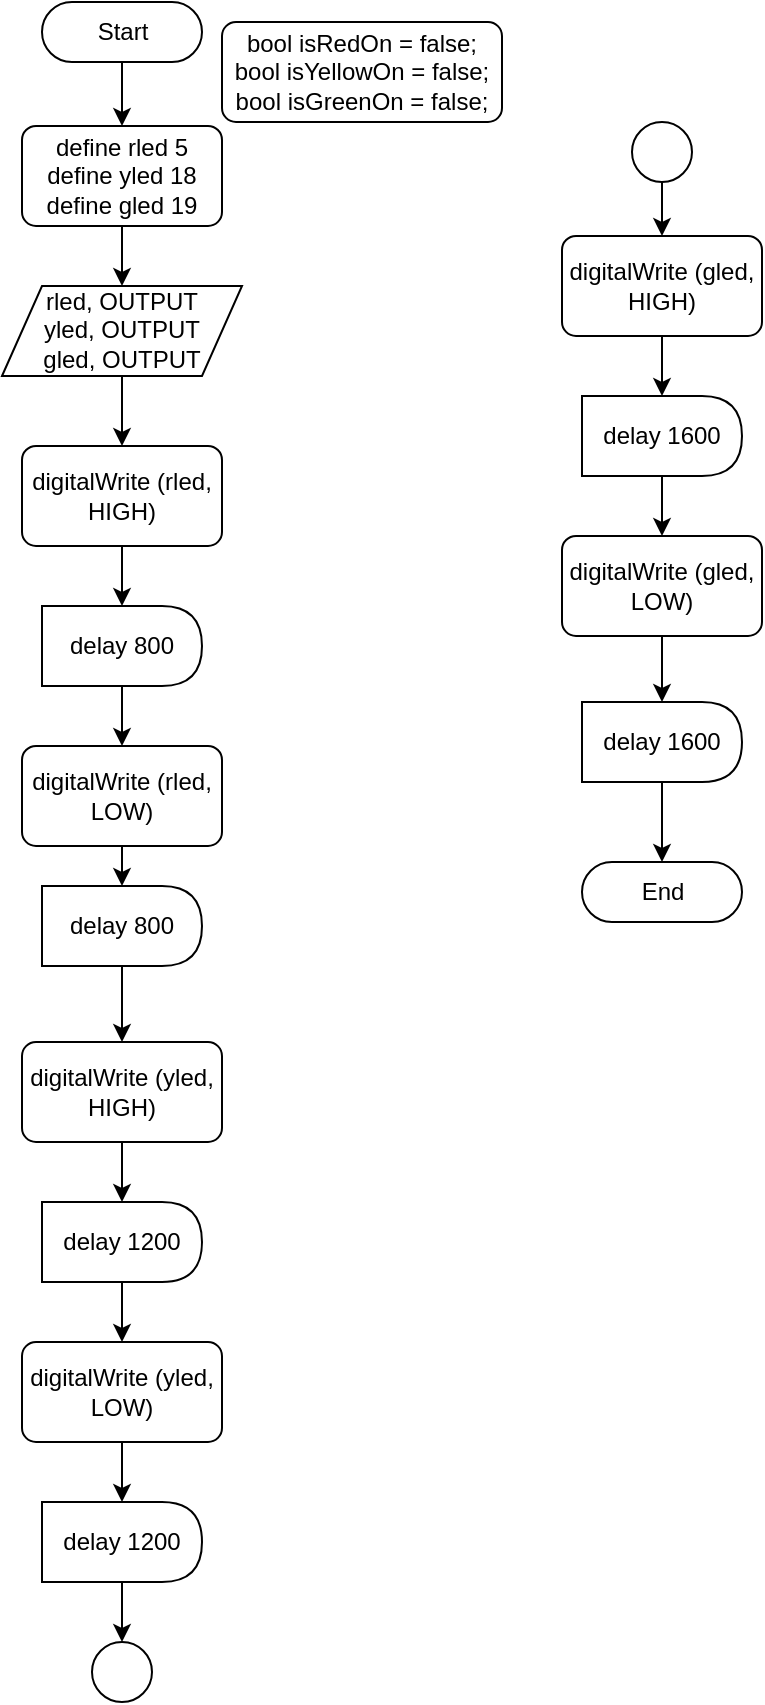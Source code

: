 <mxfile version="21.1.4" type="github">
  <diagram name="Page-1" id="N2g2hcwu7XXq2jWU6Kqr">
    <mxGraphModel dx="1194" dy="566" grid="1" gridSize="10" guides="1" tooltips="1" connect="1" arrows="1" fold="1" page="1" pageScale="1" pageWidth="850" pageHeight="1100" math="0" shadow="0">
      <root>
        <mxCell id="0" />
        <mxCell id="1" parent="0" />
        <mxCell id="8GLgPUgyX6wH-AOldtTd-1" value="Start" style="html=1;dashed=0;whitespace=wrap;shape=mxgraph.dfd.start" parent="1" vertex="1">
          <mxGeometry x="120" y="180" width="80" height="30" as="geometry" />
        </mxCell>
        <mxCell id="8GLgPUgyX6wH-AOldtTd-2" value="End" style="html=1;dashed=0;whitespace=wrap;shape=mxgraph.dfd.start" parent="1" vertex="1">
          <mxGeometry x="390" y="610" width="80" height="30" as="geometry" />
        </mxCell>
        <mxCell id="8GLgPUgyX6wH-AOldtTd-3" value="rled, OUTPUT&lt;br&gt;yled, OUTPUT&lt;br&gt;gled, OUTPUT" style="shape=parallelogram;perimeter=parallelogramPerimeter;whiteSpace=wrap;html=1;fixedSize=1;" parent="1" vertex="1">
          <mxGeometry x="100" y="321.99" width="120" height="45" as="geometry" />
        </mxCell>
        <mxCell id="8GLgPUgyX6wH-AOldtTd-4" value="define rled 5&lt;br&gt;define yled 18&lt;br&gt;define gled 19" style="rounded=1;whiteSpace=wrap;html=1;absoluteArcSize=1;arcSize=14;strokeWidth=1;" parent="1" vertex="1">
          <mxGeometry x="110" y="241.99" width="100" height="50" as="geometry" />
        </mxCell>
        <mxCell id="8GLgPUgyX6wH-AOldtTd-5" value="digitalWrite (rled, HIGH)" style="rounded=1;whiteSpace=wrap;html=1;absoluteArcSize=1;arcSize=14;strokeWidth=1;" parent="1" vertex="1">
          <mxGeometry x="110" y="401.99" width="100" height="50" as="geometry" />
        </mxCell>
        <mxCell id="8GLgPUgyX6wH-AOldtTd-6" value="delay 800" style="shape=delay;whiteSpace=wrap;html=1;strokeWidth=1;" parent="1" vertex="1">
          <mxGeometry x="120" y="481.99" width="80" height="40" as="geometry" />
        </mxCell>
        <mxCell id="8GLgPUgyX6wH-AOldtTd-7" value="digitalWrite (rled, LOW)" style="rounded=1;whiteSpace=wrap;html=1;absoluteArcSize=1;arcSize=14;strokeWidth=1;" parent="1" vertex="1">
          <mxGeometry x="110" y="551.99" width="100" height="50" as="geometry" />
        </mxCell>
        <mxCell id="8GLgPUgyX6wH-AOldtTd-8" value="delay 800" style="shape=delay;whiteSpace=wrap;html=1;strokeWidth=1;" parent="1" vertex="1">
          <mxGeometry x="120" y="621.99" width="80" height="40" as="geometry" />
        </mxCell>
        <mxCell id="8GLgPUgyX6wH-AOldtTd-9" value="" style="endArrow=classic;html=1;rounded=0;entryX=0.5;entryY=0;entryDx=0;entryDy=0;exitX=0.5;exitY=0.5;exitDx=0;exitDy=15;exitPerimeter=0;" parent="1" source="8GLgPUgyX6wH-AOldtTd-1" target="8GLgPUgyX6wH-AOldtTd-4" edge="1">
          <mxGeometry width="50" height="50" relative="1" as="geometry">
            <mxPoint x="160" y="170" as="sourcePoint" />
            <mxPoint x="450" y="361.99" as="targetPoint" />
          </mxGeometry>
        </mxCell>
        <mxCell id="8GLgPUgyX6wH-AOldtTd-10" value="" style="endArrow=classic;html=1;rounded=0;exitX=0.5;exitY=1;exitDx=0;exitDy=0;entryX=0.5;entryY=0;entryDx=0;entryDy=0;" parent="1" source="8GLgPUgyX6wH-AOldtTd-4" target="8GLgPUgyX6wH-AOldtTd-3" edge="1">
          <mxGeometry width="50" height="50" relative="1" as="geometry">
            <mxPoint x="170" y="221.99" as="sourcePoint" />
            <mxPoint x="170" y="251.99" as="targetPoint" />
          </mxGeometry>
        </mxCell>
        <mxCell id="8GLgPUgyX6wH-AOldtTd-11" value="" style="endArrow=classic;html=1;rounded=0;exitX=0.5;exitY=1;exitDx=0;exitDy=0;entryX=0.5;entryY=0;entryDx=0;entryDy=0;" parent="1" source="8GLgPUgyX6wH-AOldtTd-3" target="8GLgPUgyX6wH-AOldtTd-5" edge="1">
          <mxGeometry width="50" height="50" relative="1" as="geometry">
            <mxPoint x="180" y="231.99" as="sourcePoint" />
            <mxPoint x="180" y="261.99" as="targetPoint" />
          </mxGeometry>
        </mxCell>
        <mxCell id="8GLgPUgyX6wH-AOldtTd-12" value="" style="endArrow=classic;html=1;rounded=0;exitX=0.5;exitY=1;exitDx=0;exitDy=0;entryX=0.5;entryY=0;entryDx=0;entryDy=0;" parent="1" source="8GLgPUgyX6wH-AOldtTd-5" target="8GLgPUgyX6wH-AOldtTd-6" edge="1">
          <mxGeometry width="50" height="50" relative="1" as="geometry">
            <mxPoint x="190" y="241.99" as="sourcePoint" />
            <mxPoint x="190" y="271.99" as="targetPoint" />
          </mxGeometry>
        </mxCell>
        <mxCell id="8GLgPUgyX6wH-AOldtTd-13" value="" style="endArrow=classic;html=1;rounded=0;exitX=0.5;exitY=1;exitDx=0;exitDy=0;entryX=0.5;entryY=0;entryDx=0;entryDy=0;" parent="1" source="8GLgPUgyX6wH-AOldtTd-6" target="8GLgPUgyX6wH-AOldtTd-7" edge="1">
          <mxGeometry width="50" height="50" relative="1" as="geometry">
            <mxPoint x="200" y="251.99" as="sourcePoint" />
            <mxPoint x="200" y="281.99" as="targetPoint" />
          </mxGeometry>
        </mxCell>
        <mxCell id="8GLgPUgyX6wH-AOldtTd-14" value="" style="endArrow=classic;html=1;rounded=0;exitX=0.5;exitY=1;exitDx=0;exitDy=0;entryX=0.5;entryY=0;entryDx=0;entryDy=0;" parent="1" source="8GLgPUgyX6wH-AOldtTd-7" target="8GLgPUgyX6wH-AOldtTd-8" edge="1">
          <mxGeometry width="50" height="50" relative="1" as="geometry">
            <mxPoint x="210" y="261.99" as="sourcePoint" />
            <mxPoint x="210" y="291.99" as="targetPoint" />
          </mxGeometry>
        </mxCell>
        <mxCell id="8GLgPUgyX6wH-AOldtTd-15" value="" style="endArrow=classic;html=1;rounded=0;exitX=0.5;exitY=1;exitDx=0;exitDy=0;entryX=0.5;entryY=0;entryDx=0;entryDy=0;" parent="1" source="8GLgPUgyX6wH-AOldtTd-8" target="8GLgPUgyX6wH-AOldtTd-16" edge="1">
          <mxGeometry width="50" height="50" relative="1" as="geometry">
            <mxPoint x="220" y="271.99" as="sourcePoint" />
            <mxPoint x="160" y="690" as="targetPoint" />
          </mxGeometry>
        </mxCell>
        <mxCell id="8GLgPUgyX6wH-AOldtTd-16" value="digitalWrite (yled, HIGH)" style="rounded=1;whiteSpace=wrap;html=1;absoluteArcSize=1;arcSize=14;strokeWidth=1;" parent="1" vertex="1">
          <mxGeometry x="110" y="700" width="100" height="50" as="geometry" />
        </mxCell>
        <mxCell id="8GLgPUgyX6wH-AOldtTd-17" value="delay 1200" style="shape=delay;whiteSpace=wrap;html=1;strokeWidth=1;" parent="1" vertex="1">
          <mxGeometry x="120" y="780" width="80" height="40" as="geometry" />
        </mxCell>
        <mxCell id="8GLgPUgyX6wH-AOldtTd-18" value="digitalWrite (yled, LOW)" style="rounded=1;whiteSpace=wrap;html=1;absoluteArcSize=1;arcSize=14;strokeWidth=1;" parent="1" vertex="1">
          <mxGeometry x="110" y="850" width="100" height="50" as="geometry" />
        </mxCell>
        <mxCell id="8GLgPUgyX6wH-AOldtTd-19" value="delay 1200" style="shape=delay;whiteSpace=wrap;html=1;strokeWidth=1;" parent="1" vertex="1">
          <mxGeometry x="120" y="930" width="80" height="40" as="geometry" />
        </mxCell>
        <mxCell id="8GLgPUgyX6wH-AOldtTd-20" value="" style="endArrow=classic;html=1;rounded=0;exitX=0.5;exitY=1;exitDx=0;exitDy=0;entryX=0.5;entryY=0;entryDx=0;entryDy=0;" parent="1" source="8GLgPUgyX6wH-AOldtTd-16" target="8GLgPUgyX6wH-AOldtTd-17" edge="1">
          <mxGeometry width="50" height="50" relative="1" as="geometry">
            <mxPoint x="190" y="540" as="sourcePoint" />
            <mxPoint x="190" y="570" as="targetPoint" />
          </mxGeometry>
        </mxCell>
        <mxCell id="8GLgPUgyX6wH-AOldtTd-21" value="" style="endArrow=classic;html=1;rounded=0;exitX=0.5;exitY=1;exitDx=0;exitDy=0;entryX=0.5;entryY=0;entryDx=0;entryDy=0;" parent="1" source="8GLgPUgyX6wH-AOldtTd-17" target="8GLgPUgyX6wH-AOldtTd-18" edge="1">
          <mxGeometry width="50" height="50" relative="1" as="geometry">
            <mxPoint x="200" y="550" as="sourcePoint" />
            <mxPoint x="200" y="580" as="targetPoint" />
          </mxGeometry>
        </mxCell>
        <mxCell id="8GLgPUgyX6wH-AOldtTd-22" value="" style="endArrow=classic;html=1;rounded=0;exitX=0.5;exitY=1;exitDx=0;exitDy=0;entryX=0.5;entryY=0;entryDx=0;entryDy=0;" parent="1" source="8GLgPUgyX6wH-AOldtTd-18" target="8GLgPUgyX6wH-AOldtTd-19" edge="1">
          <mxGeometry width="50" height="50" relative="1" as="geometry">
            <mxPoint x="210" y="560" as="sourcePoint" />
            <mxPoint x="210" y="590" as="targetPoint" />
          </mxGeometry>
        </mxCell>
        <mxCell id="8GLgPUgyX6wH-AOldtTd-23" value="" style="verticalLabelPosition=bottom;verticalAlign=top;html=1;shape=mxgraph.flowchart.on-page_reference;" parent="1" vertex="1">
          <mxGeometry x="145" y="1000" width="30" height="30" as="geometry" />
        </mxCell>
        <mxCell id="8GLgPUgyX6wH-AOldtTd-24" value="" style="endArrow=classic;html=1;rounded=0;exitX=0.5;exitY=1;exitDx=0;exitDy=0;entryX=0.5;entryY=0;entryDx=0;entryDy=0;entryPerimeter=0;" parent="1" source="8GLgPUgyX6wH-AOldtTd-19" target="8GLgPUgyX6wH-AOldtTd-23" edge="1">
          <mxGeometry width="50" height="50" relative="1" as="geometry">
            <mxPoint x="170" y="830" as="sourcePoint" />
            <mxPoint x="170" y="860" as="targetPoint" />
          </mxGeometry>
        </mxCell>
        <mxCell id="8GLgPUgyX6wH-AOldtTd-25" value="" style="verticalLabelPosition=bottom;verticalAlign=top;html=1;shape=mxgraph.flowchart.on-page_reference;" parent="1" vertex="1">
          <mxGeometry x="415" y="240" width="30" height="30" as="geometry" />
        </mxCell>
        <mxCell id="8GLgPUgyX6wH-AOldtTd-26" value="" style="endArrow=classic;html=1;rounded=0;exitX=0.5;exitY=1;exitDx=0;exitDy=0;exitPerimeter=0;entryX=0.5;entryY=0;entryDx=0;entryDy=0;" parent="1" source="8GLgPUgyX6wH-AOldtTd-25" target="8GLgPUgyX6wH-AOldtTd-27" edge="1">
          <mxGeometry width="50" height="50" relative="1" as="geometry">
            <mxPoint x="170" y="377" as="sourcePoint" />
            <mxPoint x="290" y="300" as="targetPoint" />
          </mxGeometry>
        </mxCell>
        <mxCell id="8GLgPUgyX6wH-AOldtTd-27" value="digitalWrite (gled, HIGH)" style="rounded=1;whiteSpace=wrap;html=1;absoluteArcSize=1;arcSize=14;strokeWidth=1;" parent="1" vertex="1">
          <mxGeometry x="380" y="296.99" width="100" height="50" as="geometry" />
        </mxCell>
        <mxCell id="8GLgPUgyX6wH-AOldtTd-28" value="delay 1600" style="shape=delay;whiteSpace=wrap;html=1;strokeWidth=1;" parent="1" vertex="1">
          <mxGeometry x="390" y="376.99" width="80" height="40" as="geometry" />
        </mxCell>
        <mxCell id="8GLgPUgyX6wH-AOldtTd-29" value="digitalWrite (gled, LOW)" style="rounded=1;whiteSpace=wrap;html=1;absoluteArcSize=1;arcSize=14;strokeWidth=1;" parent="1" vertex="1">
          <mxGeometry x="380" y="446.99" width="100" height="50" as="geometry" />
        </mxCell>
        <mxCell id="8GLgPUgyX6wH-AOldtTd-30" style="edgeStyle=orthogonalEdgeStyle;rounded=0;orthogonalLoop=1;jettySize=auto;html=1;exitX=0.5;exitY=1;exitDx=0;exitDy=0;entryX=0.5;entryY=0.5;entryDx=0;entryDy=-15;entryPerimeter=0;" parent="1" source="8GLgPUgyX6wH-AOldtTd-31" target="8GLgPUgyX6wH-AOldtTd-2" edge="1">
          <mxGeometry relative="1" as="geometry" />
        </mxCell>
        <mxCell id="8GLgPUgyX6wH-AOldtTd-31" value="delay 1600" style="shape=delay;whiteSpace=wrap;html=1;strokeWidth=1;" parent="1" vertex="1">
          <mxGeometry x="390" y="530" width="80" height="40" as="geometry" />
        </mxCell>
        <mxCell id="8GLgPUgyX6wH-AOldtTd-32" value="" style="endArrow=classic;html=1;rounded=0;exitX=0.5;exitY=1;exitDx=0;exitDy=0;entryX=0.5;entryY=0;entryDx=0;entryDy=0;" parent="1" source="8GLgPUgyX6wH-AOldtTd-27" target="8GLgPUgyX6wH-AOldtTd-28" edge="1">
          <mxGeometry width="50" height="50" relative="1" as="geometry">
            <mxPoint x="460" y="136.99" as="sourcePoint" />
            <mxPoint x="460" y="166.99" as="targetPoint" />
          </mxGeometry>
        </mxCell>
        <mxCell id="8GLgPUgyX6wH-AOldtTd-33" value="" style="endArrow=classic;html=1;rounded=0;exitX=0.5;exitY=1;exitDx=0;exitDy=0;entryX=0.5;entryY=0;entryDx=0;entryDy=0;" parent="1" source="8GLgPUgyX6wH-AOldtTd-28" target="8GLgPUgyX6wH-AOldtTd-29" edge="1">
          <mxGeometry width="50" height="50" relative="1" as="geometry">
            <mxPoint x="470" y="146.99" as="sourcePoint" />
            <mxPoint x="470" y="176.99" as="targetPoint" />
          </mxGeometry>
        </mxCell>
        <mxCell id="8GLgPUgyX6wH-AOldtTd-34" value="" style="endArrow=classic;html=1;rounded=0;exitX=0.5;exitY=1;exitDx=0;exitDy=0;entryX=0.5;entryY=0;entryDx=0;entryDy=0;" parent="1" source="8GLgPUgyX6wH-AOldtTd-29" target="8GLgPUgyX6wH-AOldtTd-31" edge="1">
          <mxGeometry width="50" height="50" relative="1" as="geometry">
            <mxPoint x="480" y="156.99" as="sourcePoint" />
            <mxPoint x="480" y="186.99" as="targetPoint" />
          </mxGeometry>
        </mxCell>
        <mxCell id="8GLgPUgyX6wH-AOldtTd-35" value="bool isRedOn = false;&lt;br&gt;bool isYellowOn = false;&lt;br&gt;bool isGreenOn = false;" style="rounded=1;whiteSpace=wrap;html=1;absoluteArcSize=1;arcSize=14;strokeWidth=1;" parent="1" vertex="1">
          <mxGeometry x="210" y="190" width="140" height="50" as="geometry" />
        </mxCell>
      </root>
    </mxGraphModel>
  </diagram>
</mxfile>
